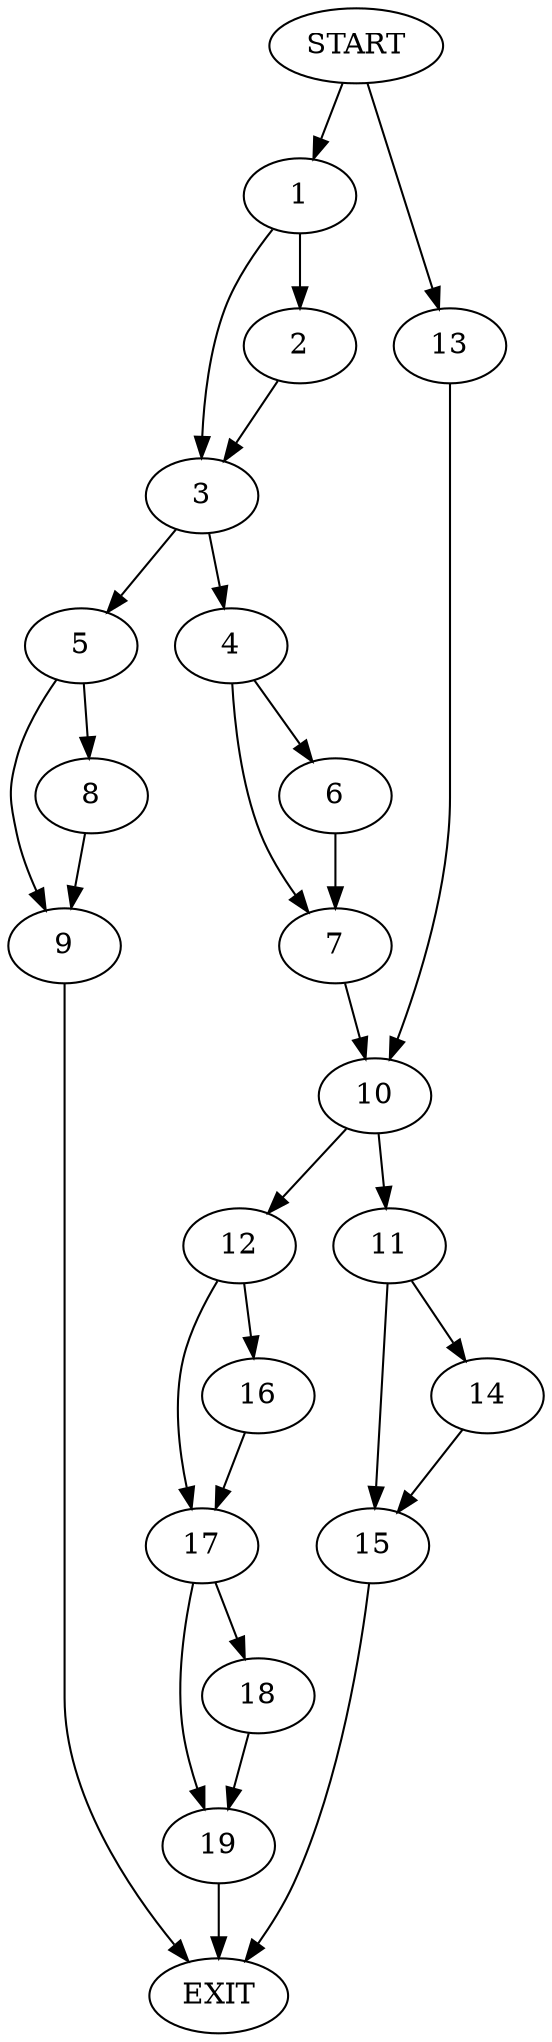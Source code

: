 digraph {
0 [label="START"]
20 [label="EXIT"]
0 -> 1
1 -> 2
1 -> 3
3 -> 4
3 -> 5
2 -> 3
4 -> 6
4 -> 7
5 -> 8
5 -> 9
8 -> 9
9 -> 20
6 -> 7
7 -> 10
10 -> 11
10 -> 12
0 -> 13
13 -> 10
11 -> 14
11 -> 15
12 -> 16
12 -> 17
14 -> 15
15 -> 20
17 -> 18
17 -> 19
16 -> 17
18 -> 19
19 -> 20
}
